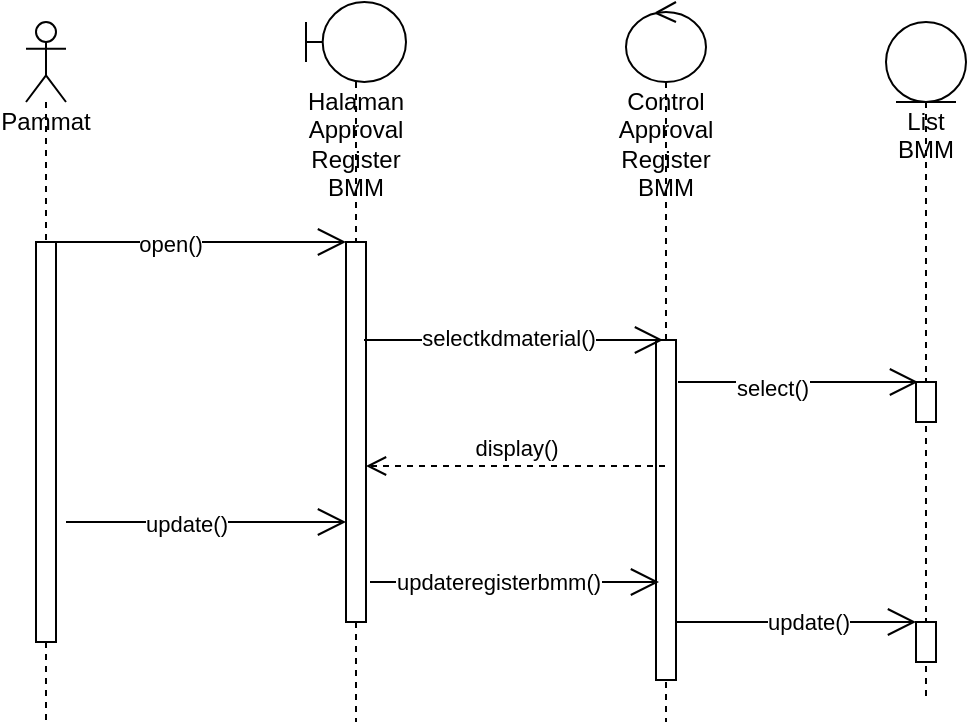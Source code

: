 <mxfile version="20.5.3" type="device"><diagram id="kgpKYQtTHZ0yAKxKKP6v" name="Page-1"><mxGraphModel dx="868" dy="425" grid="1" gridSize="10" guides="1" tooltips="1" connect="1" arrows="1" fold="1" page="1" pageScale="1" pageWidth="850" pageHeight="1100" math="0" shadow="0"><root><mxCell id="0"/><mxCell id="1" parent="0"/><mxCell id="9OE_82X2UbizwWMnrKPJ-1" value="Pammat" style="shape=umlLifeline;participant=umlActor;perimeter=lifelinePerimeter;whiteSpace=wrap;html=1;container=1;collapsible=0;recursiveResize=0;verticalAlign=top;spacingTop=36;outlineConnect=0;" parent="1" vertex="1"><mxGeometry x="140" y="210" width="20" height="350" as="geometry"/></mxCell><mxCell id="9OE_82X2UbizwWMnrKPJ-5" value="" style="html=1;points=[];perimeter=orthogonalPerimeter;" parent="9OE_82X2UbizwWMnrKPJ-1" vertex="1"><mxGeometry x="5" y="110" width="10" height="200" as="geometry"/></mxCell><mxCell id="9OE_82X2UbizwWMnrKPJ-2" value="Halaman Approval Register BMM" style="shape=umlLifeline;participant=umlBoundary;perimeter=lifelinePerimeter;whiteSpace=wrap;html=1;container=1;collapsible=0;recursiveResize=0;verticalAlign=top;spacingTop=36;outlineConnect=0;" parent="1" vertex="1"><mxGeometry x="280" y="200" width="50" height="360" as="geometry"/></mxCell><mxCell id="9OE_82X2UbizwWMnrKPJ-6" value="" style="html=1;points=[];perimeter=orthogonalPerimeter;" parent="9OE_82X2UbizwWMnrKPJ-2" vertex="1"><mxGeometry x="20" y="120" width="10" height="190" as="geometry"/></mxCell><mxCell id="9OE_82X2UbizwWMnrKPJ-3" value="Control Approval Register BMM" style="shape=umlLifeline;participant=umlControl;perimeter=lifelinePerimeter;whiteSpace=wrap;html=1;container=1;collapsible=0;recursiveResize=0;verticalAlign=top;spacingTop=36;outlineConnect=0;" parent="1" vertex="1"><mxGeometry x="440" y="200" width="40" height="360" as="geometry"/></mxCell><mxCell id="9OE_82X2UbizwWMnrKPJ-9" value="" style="html=1;points=[];perimeter=orthogonalPerimeter;" parent="9OE_82X2UbizwWMnrKPJ-3" vertex="1"><mxGeometry x="15" y="169" width="10" height="170" as="geometry"/></mxCell><mxCell id="9OE_82X2UbizwWMnrKPJ-4" value="List BMM" style="shape=umlLifeline;participant=umlEntity;perimeter=lifelinePerimeter;whiteSpace=wrap;html=1;container=1;collapsible=0;recursiveResize=0;verticalAlign=top;spacingTop=36;outlineConnect=0;" parent="1" vertex="1"><mxGeometry x="570" y="210" width="40" height="340" as="geometry"/></mxCell><mxCell id="9OE_82X2UbizwWMnrKPJ-44" value="" style="html=1;points=[];perimeter=orthogonalPerimeter;" parent="9OE_82X2UbizwWMnrKPJ-4" vertex="1"><mxGeometry x="15" y="300" width="10" height="20" as="geometry"/></mxCell><mxCell id="fr4te9lVohy-jOq1yz7P-17" value="" style="html=1;points=[];perimeter=orthogonalPerimeter;" parent="9OE_82X2UbizwWMnrKPJ-4" vertex="1"><mxGeometry x="15" y="180" width="10" height="20" as="geometry"/></mxCell><mxCell id="9OE_82X2UbizwWMnrKPJ-7" value="" style="endArrow=open;endFill=1;endSize=12;html=1;rounded=0;" parent="1" edge="1"><mxGeometry width="160" relative="1" as="geometry"><mxPoint x="150" y="320" as="sourcePoint"/><mxPoint x="300" y="320" as="targetPoint"/></mxGeometry></mxCell><mxCell id="9OE_82X2UbizwWMnrKPJ-8" value="open()" style="edgeLabel;html=1;align=center;verticalAlign=middle;resizable=0;points=[];" parent="9OE_82X2UbizwWMnrKPJ-7" vertex="1" connectable="0"><mxGeometry x="-0.173" y="-1" relative="1" as="geometry"><mxPoint as="offset"/></mxGeometry></mxCell><mxCell id="9OE_82X2UbizwWMnrKPJ-56" value="" style="endArrow=open;endFill=1;endSize=12;html=1;rounded=0;" parent="1" edge="1"><mxGeometry width="160" relative="1" as="geometry"><mxPoint x="312" y="490" as="sourcePoint"/><mxPoint x="456.5" y="490" as="targetPoint"/><Array as="points"><mxPoint x="367" y="490"/></Array></mxGeometry></mxCell><mxCell id="9OE_82X2UbizwWMnrKPJ-57" value="updateregisterbmm()" style="edgeLabel;html=1;align=center;verticalAlign=middle;resizable=0;points=[];" parent="9OE_82X2UbizwWMnrKPJ-56" vertex="1" connectable="0"><mxGeometry x="-0.3" y="1" relative="1" as="geometry"><mxPoint x="13" y="1" as="offset"/></mxGeometry></mxCell><mxCell id="9OE_82X2UbizwWMnrKPJ-53" value="" style="endArrow=open;endFill=1;endSize=12;html=1;rounded=0;" parent="1" edge="1"><mxGeometry width="160" relative="1" as="geometry"><mxPoint x="160" y="460" as="sourcePoint"/><mxPoint x="300" y="460" as="targetPoint"/><Array as="points"/></mxGeometry></mxCell><mxCell id="9OE_82X2UbizwWMnrKPJ-54" value="update()" style="edgeLabel;html=1;align=center;verticalAlign=middle;resizable=0;points=[];" parent="9OE_82X2UbizwWMnrKPJ-53" vertex="1" connectable="0"><mxGeometry x="-0.343" y="-1" relative="1" as="geometry"><mxPoint x="14" as="offset"/></mxGeometry></mxCell><mxCell id="fr4te9lVohy-jOq1yz7P-13" value="" style="endArrow=open;endFill=1;endSize=12;html=1;rounded=0;" parent="1" edge="1"><mxGeometry width="160" relative="1" as="geometry"><mxPoint x="465" y="510" as="sourcePoint"/><mxPoint x="585" y="510" as="targetPoint"/><Array as="points"/></mxGeometry></mxCell><mxCell id="fr4te9lVohy-jOq1yz7P-14" value="update()" style="edgeLabel;html=1;align=center;verticalAlign=middle;resizable=0;points=[];" parent="fr4te9lVohy-jOq1yz7P-13" vertex="1" connectable="0"><mxGeometry x="-0.343" y="-1" relative="1" as="geometry"><mxPoint x="26" y="-1" as="offset"/></mxGeometry></mxCell><mxCell id="fr4te9lVohy-jOq1yz7P-15" value="" style="endArrow=open;endFill=1;endSize=12;html=1;rounded=0;fontSize=11;" parent="1" edge="1"><mxGeometry width="160" relative="1" as="geometry"><mxPoint x="309" y="369" as="sourcePoint"/><mxPoint x="458.5" y="369" as="targetPoint"/><Array as="points"><mxPoint x="390" y="369"/></Array></mxGeometry></mxCell><mxCell id="fr4te9lVohy-jOq1yz7P-16" value="selectkdmaterial()" style="edgeLabel;html=1;align=center;verticalAlign=middle;resizable=0;points=[];fontSize=11;" parent="fr4te9lVohy-jOq1yz7P-15" vertex="1" connectable="0"><mxGeometry x="-0.2" relative="1" as="geometry"><mxPoint x="12" y="-1" as="offset"/></mxGeometry></mxCell><mxCell id="fr4te9lVohy-jOq1yz7P-18" value="" style="endArrow=open;endFill=1;endSize=12;html=1;rounded=0;fontSize=11;" parent="1" edge="1"><mxGeometry width="160" relative="1" as="geometry"><mxPoint x="466" y="390" as="sourcePoint"/><mxPoint x="586" y="390" as="targetPoint"/></mxGeometry></mxCell><mxCell id="fr4te9lVohy-jOq1yz7P-19" value="select()" style="edgeLabel;html=1;align=center;verticalAlign=middle;resizable=0;points=[];fontSize=11;" parent="fr4te9lVohy-jOq1yz7P-18" vertex="1" connectable="0"><mxGeometry x="-0.217" y="-3" relative="1" as="geometry"><mxPoint as="offset"/></mxGeometry></mxCell><mxCell id="fr4te9lVohy-jOq1yz7P-20" value="display()" style="html=1;verticalAlign=bottom;endArrow=open;dashed=1;endSize=8;rounded=0;fontSize=11;" parent="1" edge="1"><mxGeometry relative="1" as="geometry"><mxPoint x="459.5" y="432" as="sourcePoint"/><mxPoint x="310" y="432" as="targetPoint"/></mxGeometry></mxCell></root></mxGraphModel></diagram></mxfile>